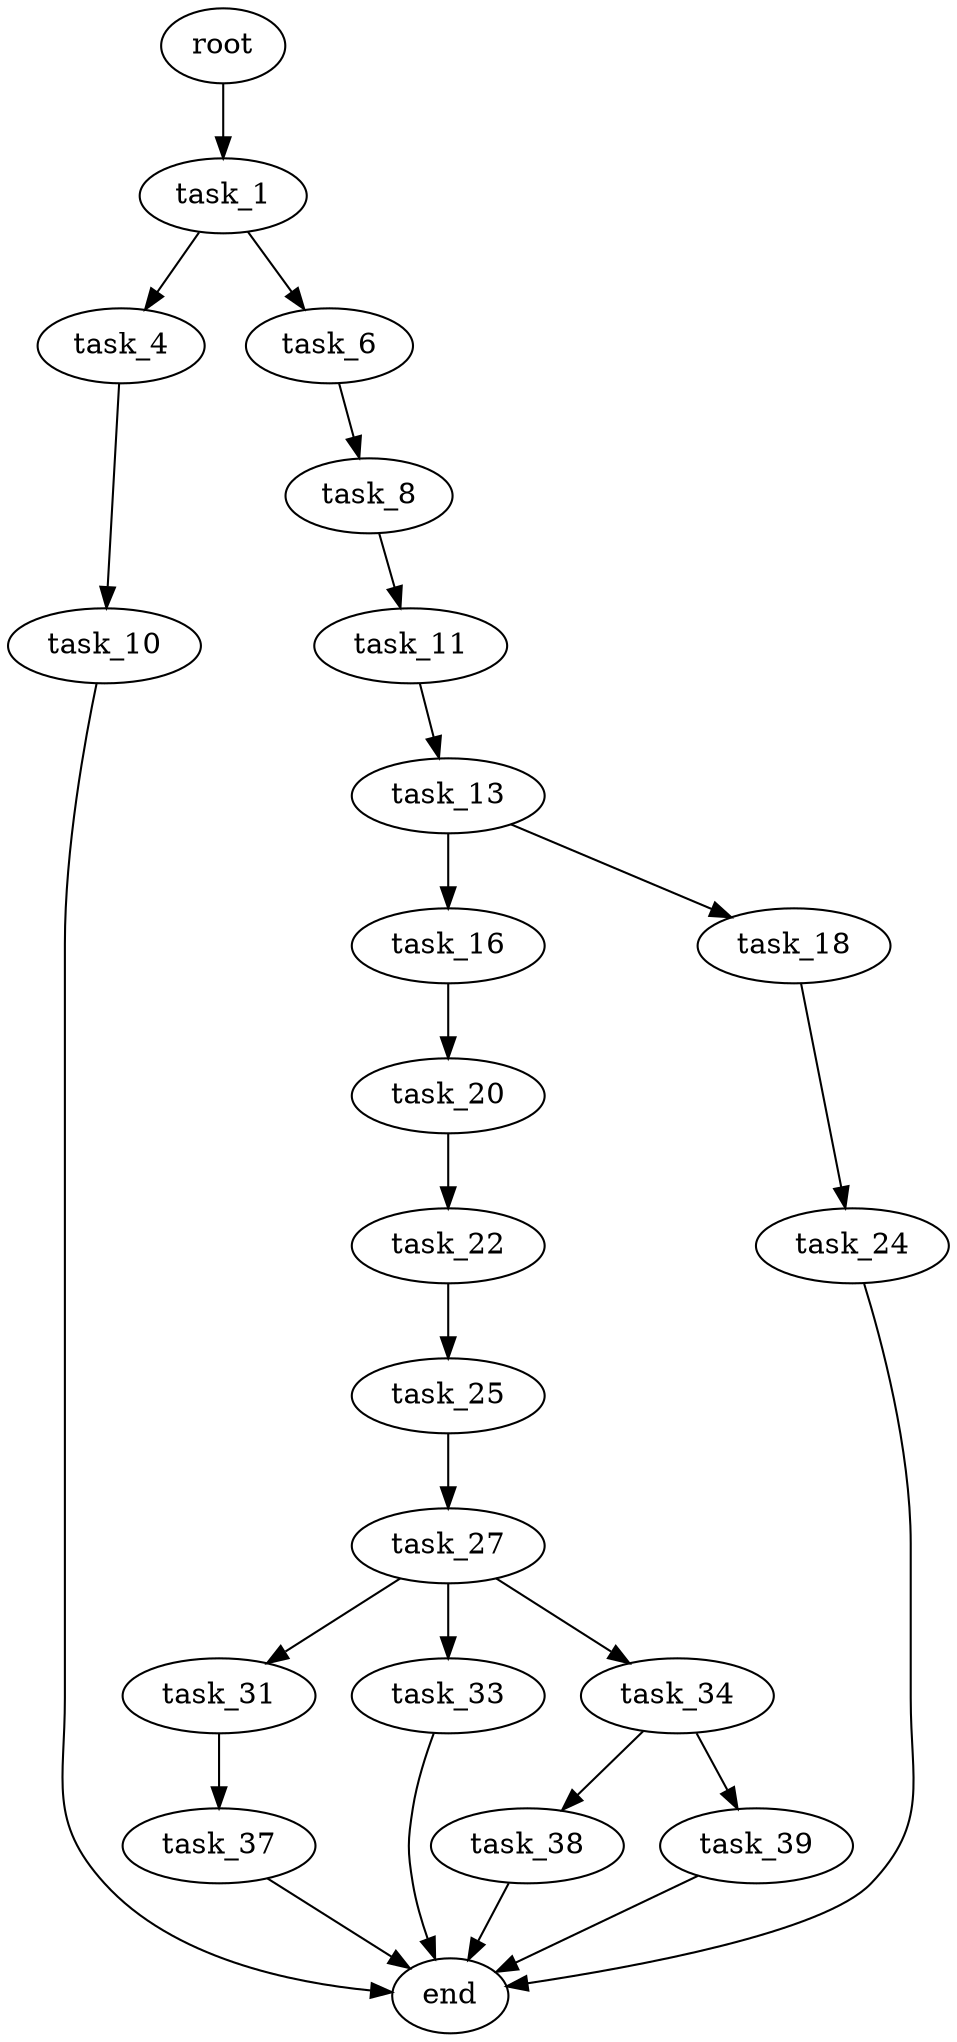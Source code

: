 digraph G {
  root [size="0.000000"];
  task_1 [size="231928233984.000000"];
  task_4 [size="16595893697.000000"];
  task_6 [size="28991029248.000000"];
  task_10 [size="184999014756.000000"];
  task_8 [size="354726332096.000000"];
  task_11 [size="2936819194.000000"];
  end [size="0.000000"];
  task_13 [size="782757789696.000000"];
  task_16 [size="27033646626.000000"];
  task_18 [size="31607175200.000000"];
  task_20 [size="89915463432.000000"];
  task_24 [size="782757789696.000000"];
  task_22 [size="3721718903.000000"];
  task_25 [size="7116714827.000000"];
  task_27 [size="782757789696.000000"];
  task_31 [size="90832066356.000000"];
  task_33 [size="68719476736.000000"];
  task_34 [size="231928233984.000000"];
  task_37 [size="41600422589.000000"];
  task_38 [size="93306259224.000000"];
  task_39 [size="1073741824000.000000"];

  root -> task_1 [size="1.000000"];
  task_1 -> task_4 [size="301989888.000000"];
  task_1 -> task_6 [size="301989888.000000"];
  task_4 -> task_10 [size="411041792.000000"];
  task_6 -> task_8 [size="75497472.000000"];
  task_10 -> end [size="1.000000"];
  task_8 -> task_11 [size="838860800.000000"];
  task_11 -> task_13 [size="134217728.000000"];
  task_13 -> task_16 [size="679477248.000000"];
  task_13 -> task_18 [size="679477248.000000"];
  task_16 -> task_20 [size="33554432.000000"];
  task_18 -> task_24 [size="679477248.000000"];
  task_20 -> task_22 [size="209715200.000000"];
  task_24 -> end [size="1.000000"];
  task_22 -> task_25 [size="75497472.000000"];
  task_25 -> task_27 [size="301989888.000000"];
  task_27 -> task_31 [size="679477248.000000"];
  task_27 -> task_33 [size="679477248.000000"];
  task_27 -> task_34 [size="679477248.000000"];
  task_31 -> task_37 [size="134217728.000000"];
  task_33 -> end [size="1.000000"];
  task_34 -> task_38 [size="301989888.000000"];
  task_34 -> task_39 [size="301989888.000000"];
  task_37 -> end [size="1.000000"];
  task_38 -> end [size="1.000000"];
  task_39 -> end [size="1.000000"];
}
